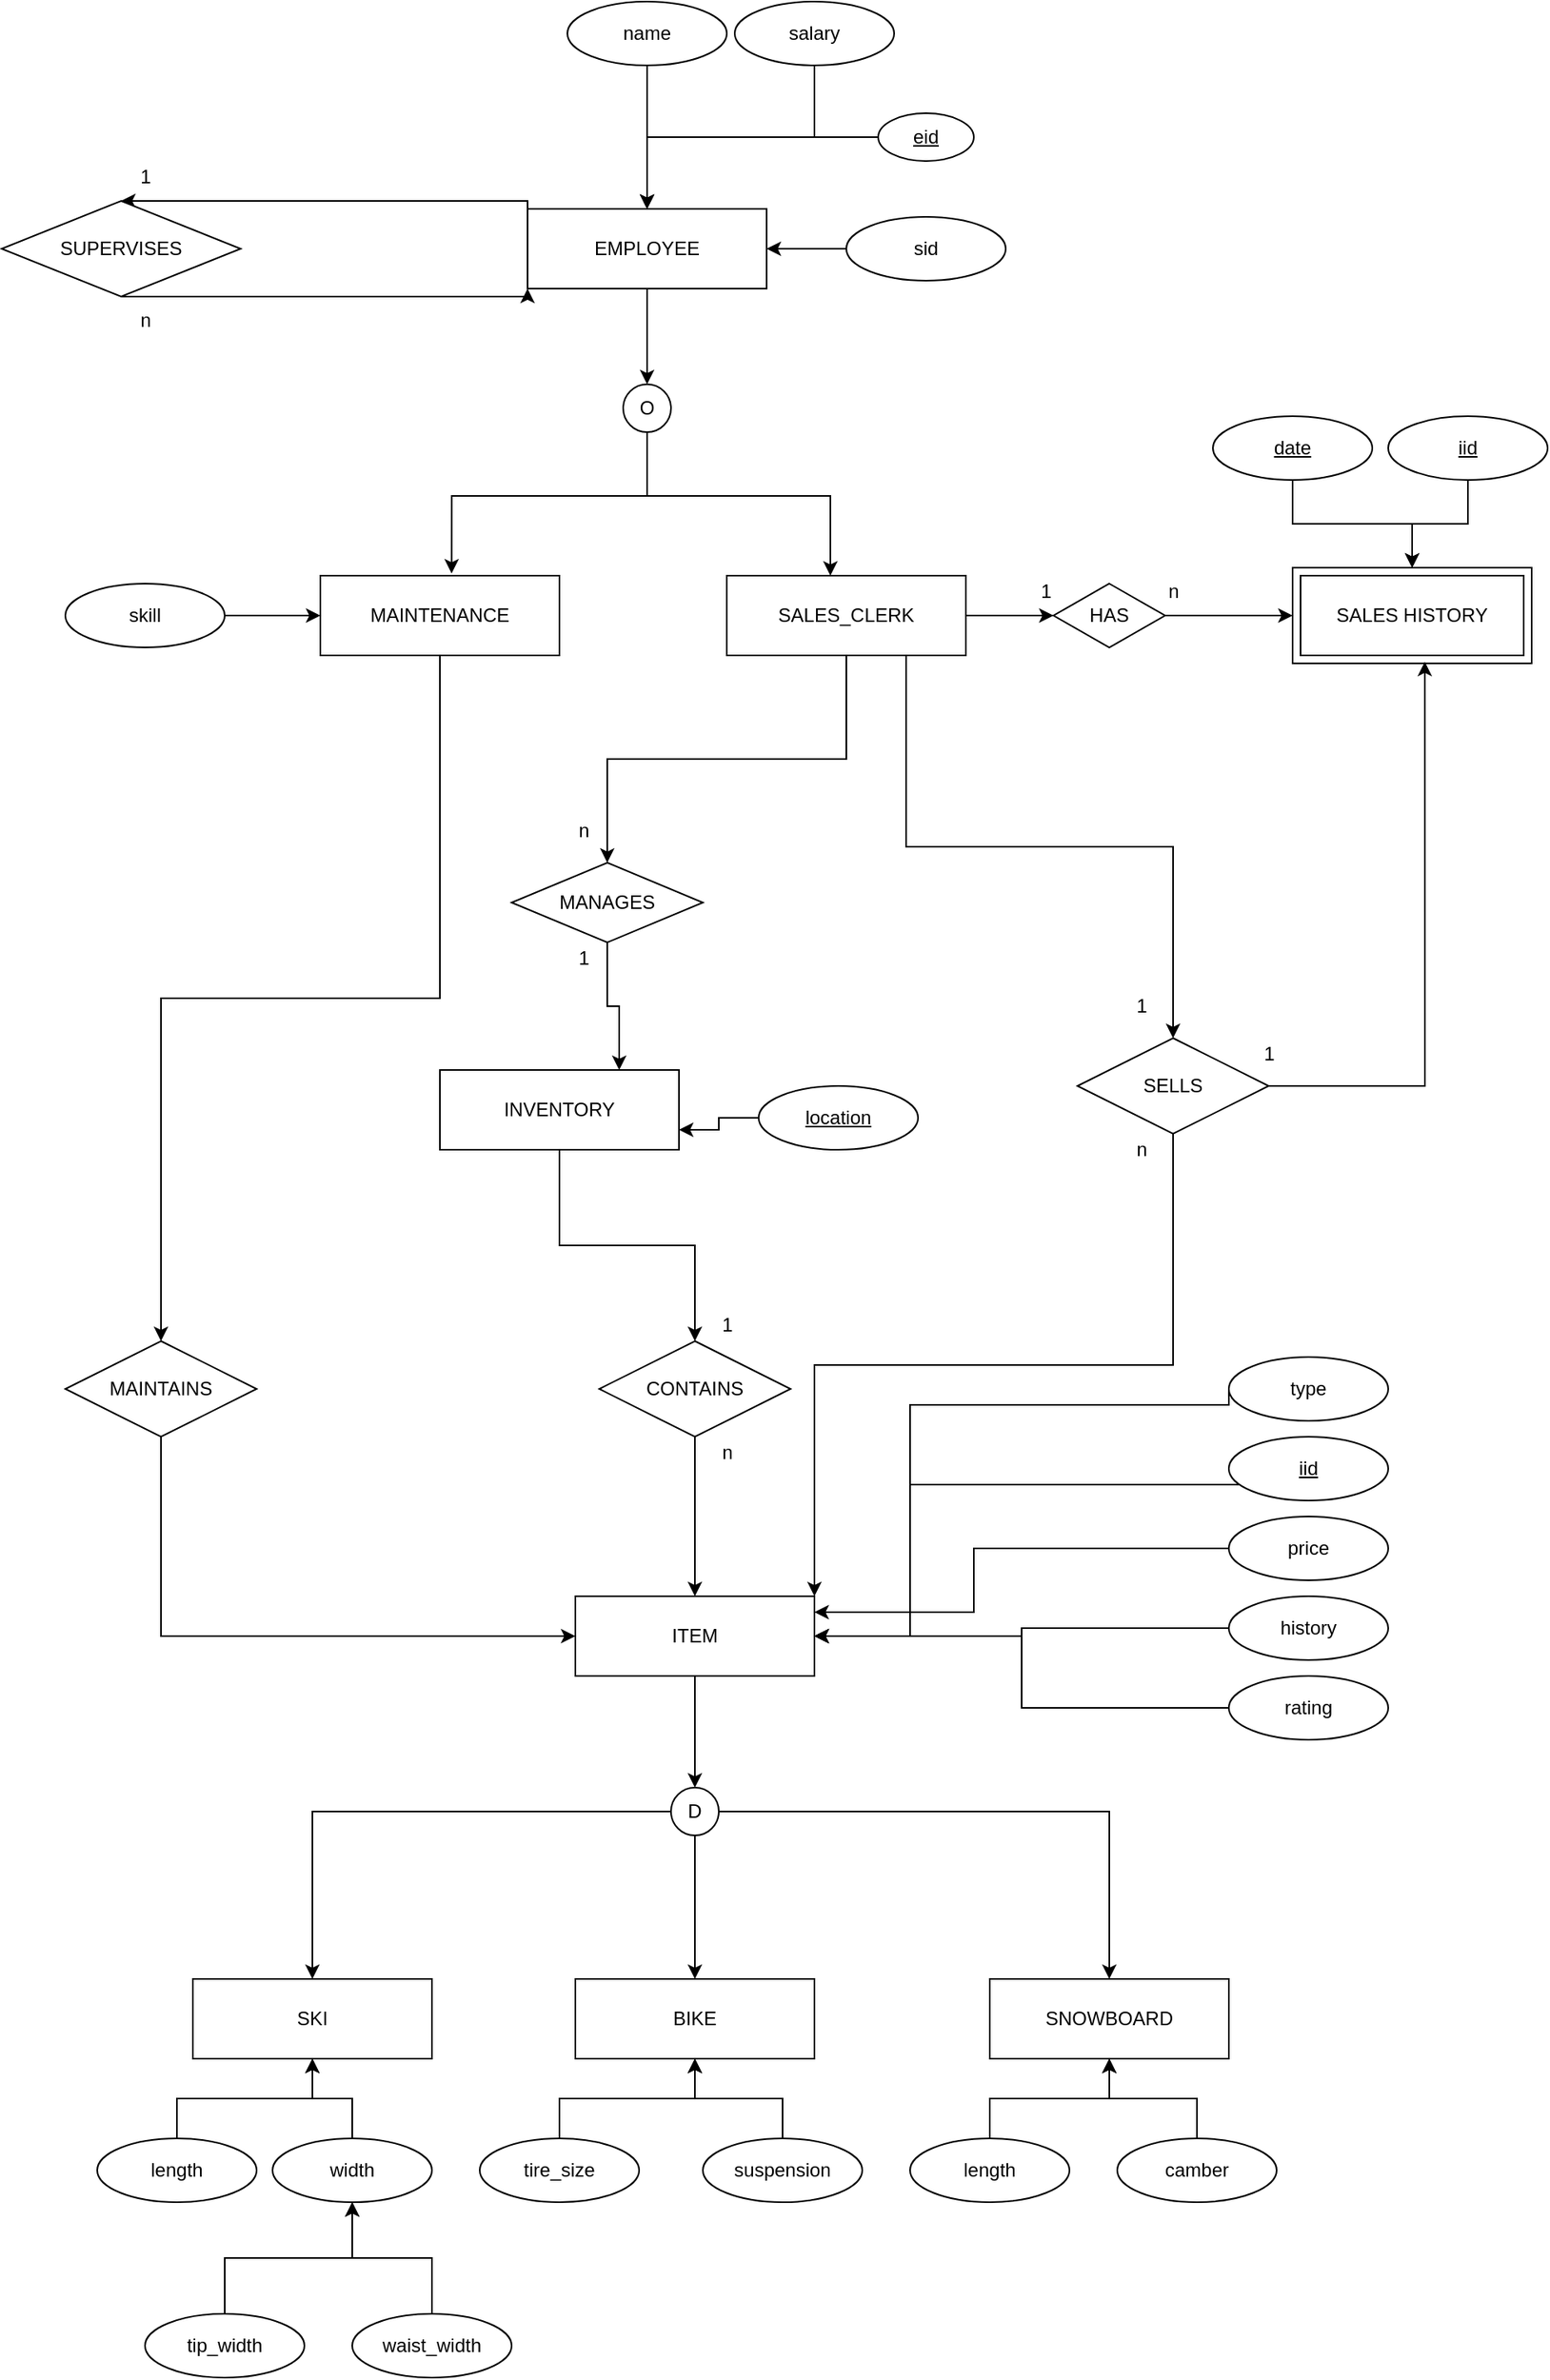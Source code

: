 <mxfile version="21.0.6" type="github">
  <diagram id="R2lEEEUBdFMjLlhIrx00" name="Page-1">
    <mxGraphModel dx="2284" dy="869" grid="1" gridSize="10" guides="1" tooltips="1" connect="1" arrows="1" fold="1" page="1" pageScale="1" pageWidth="850" pageHeight="1100" math="0" shadow="0" extFonts="Permanent Marker^https://fonts.googleapis.com/css?family=Permanent+Marker">
      <root>
        <mxCell id="0" />
        <mxCell id="1" parent="0" />
        <mxCell id="FqAEWOyi9yit1yU_Qe8B-56" style="edgeStyle=orthogonalEdgeStyle;rounded=0;orthogonalLoop=1;jettySize=auto;html=1;exitX=0.5;exitY=1;exitDx=0;exitDy=0;" edge="1" parent="1" source="FqAEWOyi9yit1yU_Qe8B-1" target="FqAEWOyi9yit1yU_Qe8B-50">
          <mxGeometry relative="1" as="geometry" />
        </mxCell>
        <mxCell id="FqAEWOyi9yit1yU_Qe8B-1" value="&lt;div&gt;INVENTORY&lt;/div&gt;" style="whiteSpace=wrap;html=1;align=center;" vertex="1" parent="1">
          <mxGeometry x="-135" y="700" width="150" height="50" as="geometry" />
        </mxCell>
        <mxCell id="FqAEWOyi9yit1yU_Qe8B-5" style="edgeStyle=orthogonalEdgeStyle;rounded=0;orthogonalLoop=1;jettySize=auto;html=1;exitX=0.5;exitY=1;exitDx=0;exitDy=0;" edge="1" parent="1" source="FqAEWOyi9yit1yU_Qe8B-3" target="FqAEWOyi9yit1yU_Qe8B-4">
          <mxGeometry relative="1" as="geometry" />
        </mxCell>
        <mxCell id="FqAEWOyi9yit1yU_Qe8B-69" style="edgeStyle=orthogonalEdgeStyle;rounded=0;orthogonalLoop=1;jettySize=auto;html=1;exitX=0;exitY=0;exitDx=0;exitDy=0;entryX=0.5;entryY=0;entryDx=0;entryDy=0;" edge="1" parent="1" source="FqAEWOyi9yit1yU_Qe8B-3" target="FqAEWOyi9yit1yU_Qe8B-68">
          <mxGeometry relative="1" as="geometry">
            <Array as="points">
              <mxPoint x="-80" y="155" />
            </Array>
          </mxGeometry>
        </mxCell>
        <mxCell id="FqAEWOyi9yit1yU_Qe8B-3" value="EMPLOYEE" style="whiteSpace=wrap;html=1;align=center;" vertex="1" parent="1">
          <mxGeometry x="-80" y="160" width="150" height="50" as="geometry" />
        </mxCell>
        <mxCell id="FqAEWOyi9yit1yU_Qe8B-6" style="edgeStyle=orthogonalEdgeStyle;rounded=0;orthogonalLoop=1;jettySize=auto;html=1;exitX=0.5;exitY=1;exitDx=0;exitDy=0;entryX=0.549;entryY=-0.028;entryDx=0;entryDy=0;entryPerimeter=0;" edge="1" parent="1" source="FqAEWOyi9yit1yU_Qe8B-4" target="FqAEWOyi9yit1yU_Qe8B-7">
          <mxGeometry relative="1" as="geometry">
            <mxPoint x="-120" y="350" as="targetPoint" />
            <Array as="points">
              <mxPoint x="-5" y="340" />
              <mxPoint x="-128" y="340" />
            </Array>
          </mxGeometry>
        </mxCell>
        <mxCell id="FqAEWOyi9yit1yU_Qe8B-4" value="O" style="ellipse;whiteSpace=wrap;html=1;" vertex="1" parent="1">
          <mxGeometry x="-20" y="270" width="30" height="30" as="geometry" />
        </mxCell>
        <mxCell id="FqAEWOyi9yit1yU_Qe8B-60" style="edgeStyle=orthogonalEdgeStyle;rounded=0;orthogonalLoop=1;jettySize=auto;html=1;exitX=0.5;exitY=1;exitDx=0;exitDy=0;entryX=0.5;entryY=0;entryDx=0;entryDy=0;" edge="1" parent="1" source="FqAEWOyi9yit1yU_Qe8B-7" target="FqAEWOyi9yit1yU_Qe8B-58">
          <mxGeometry relative="1" as="geometry" />
        </mxCell>
        <mxCell id="FqAEWOyi9yit1yU_Qe8B-7" value="MAINTENANCE" style="whiteSpace=wrap;html=1;align=center;" vertex="1" parent="1">
          <mxGeometry x="-210" y="390" width="150" height="50" as="geometry" />
        </mxCell>
        <mxCell id="FqAEWOyi9yit1yU_Qe8B-61" style="edgeStyle=orthogonalEdgeStyle;rounded=0;orthogonalLoop=1;jettySize=auto;html=1;exitX=0.5;exitY=1;exitDx=0;exitDy=0;entryX=0.5;entryY=0;entryDx=0;entryDy=0;" edge="1" parent="1" source="FqAEWOyi9yit1yU_Qe8B-8" target="FqAEWOyi9yit1yU_Qe8B-20">
          <mxGeometry relative="1" as="geometry" />
        </mxCell>
        <mxCell id="FqAEWOyi9yit1yU_Qe8B-86" style="edgeStyle=orthogonalEdgeStyle;rounded=0;orthogonalLoop=1;jettySize=auto;html=1;exitX=1;exitY=0.5;exitDx=0;exitDy=0;" edge="1" parent="1" source="FqAEWOyi9yit1yU_Qe8B-8" target="FqAEWOyi9yit1yU_Qe8B-85">
          <mxGeometry relative="1" as="geometry" />
        </mxCell>
        <mxCell id="FqAEWOyi9yit1yU_Qe8B-115" style="edgeStyle=orthogonalEdgeStyle;rounded=0;orthogonalLoop=1;jettySize=auto;html=1;exitX=0.75;exitY=1;exitDx=0;exitDy=0;" edge="1" parent="1" source="FqAEWOyi9yit1yU_Qe8B-8" target="FqAEWOyi9yit1yU_Qe8B-98">
          <mxGeometry relative="1" as="geometry" />
        </mxCell>
        <mxCell id="FqAEWOyi9yit1yU_Qe8B-8" value="SALES_CLERK" style="whiteSpace=wrap;html=1;align=center;" vertex="1" parent="1">
          <mxGeometry x="45" y="390" width="150" height="50" as="geometry" />
        </mxCell>
        <mxCell id="FqAEWOyi9yit1yU_Qe8B-9" style="edgeStyle=orthogonalEdgeStyle;rounded=0;orthogonalLoop=1;jettySize=auto;html=1;exitX=0.5;exitY=1;exitDx=0;exitDy=0;" edge="1" parent="1" source="FqAEWOyi9yit1yU_Qe8B-4" target="FqAEWOyi9yit1yU_Qe8B-8">
          <mxGeometry relative="1" as="geometry">
            <mxPoint x="90" y="390" as="targetPoint" />
            <mxPoint x="23" y="330" as="sourcePoint" />
            <Array as="points">
              <mxPoint x="-5" y="340" />
              <mxPoint x="110" y="340" />
            </Array>
          </mxGeometry>
        </mxCell>
        <mxCell id="FqAEWOyi9yit1yU_Qe8B-11" value="" style="edgeStyle=orthogonalEdgeStyle;rounded=0;orthogonalLoop=1;jettySize=auto;html=1;" edge="1" parent="1" source="FqAEWOyi9yit1yU_Qe8B-10" target="FqAEWOyi9yit1yU_Qe8B-3">
          <mxGeometry relative="1" as="geometry" />
        </mxCell>
        <mxCell id="FqAEWOyi9yit1yU_Qe8B-10" value="&lt;u&gt;eid&lt;/u&gt;" style="ellipse;whiteSpace=wrap;html=1;align=center;" vertex="1" parent="1">
          <mxGeometry x="140" y="100" width="60" height="30" as="geometry" />
        </mxCell>
        <mxCell id="FqAEWOyi9yit1yU_Qe8B-13" value="" style="edgeStyle=orthogonalEdgeStyle;rounded=0;orthogonalLoop=1;jettySize=auto;html=1;" edge="1" parent="1" source="FqAEWOyi9yit1yU_Qe8B-12" target="FqAEWOyi9yit1yU_Qe8B-3">
          <mxGeometry relative="1" as="geometry">
            <Array as="points">
              <mxPoint x="100" y="115" />
              <mxPoint x="-5" y="115" />
            </Array>
          </mxGeometry>
        </mxCell>
        <mxCell id="FqAEWOyi9yit1yU_Qe8B-12" value="salary" style="ellipse;whiteSpace=wrap;html=1;align=center;" vertex="1" parent="1">
          <mxGeometry x="50" y="30" width="100" height="40" as="geometry" />
        </mxCell>
        <mxCell id="FqAEWOyi9yit1yU_Qe8B-19" value="" style="edgeStyle=orthogonalEdgeStyle;rounded=0;orthogonalLoop=1;jettySize=auto;html=1;" edge="1" parent="1" source="FqAEWOyi9yit1yU_Qe8B-14" target="FqAEWOyi9yit1yU_Qe8B-3">
          <mxGeometry relative="1" as="geometry" />
        </mxCell>
        <mxCell id="FqAEWOyi9yit1yU_Qe8B-14" value="name" style="ellipse;whiteSpace=wrap;html=1;align=center;" vertex="1" parent="1">
          <mxGeometry x="-55" y="30" width="100" height="40" as="geometry" />
        </mxCell>
        <mxCell id="FqAEWOyi9yit1yU_Qe8B-62" style="edgeStyle=orthogonalEdgeStyle;rounded=0;orthogonalLoop=1;jettySize=auto;html=1;exitX=0.5;exitY=1;exitDx=0;exitDy=0;entryX=0.75;entryY=0;entryDx=0;entryDy=0;" edge="1" parent="1" source="FqAEWOyi9yit1yU_Qe8B-20" target="FqAEWOyi9yit1yU_Qe8B-1">
          <mxGeometry relative="1" as="geometry" />
        </mxCell>
        <mxCell id="FqAEWOyi9yit1yU_Qe8B-20" value="MANAGES" style="shape=rhombus;perimeter=rhombusPerimeter;whiteSpace=wrap;html=1;align=center;" vertex="1" parent="1">
          <mxGeometry x="-90" y="570" width="120" height="50" as="geometry" />
        </mxCell>
        <mxCell id="FqAEWOyi9yit1yU_Qe8B-39" value="" style="edgeStyle=orthogonalEdgeStyle;rounded=0;orthogonalLoop=1;jettySize=auto;html=1;" edge="1" parent="1" source="FqAEWOyi9yit1yU_Qe8B-25" target="FqAEWOyi9yit1yU_Qe8B-38">
          <mxGeometry relative="1" as="geometry" />
        </mxCell>
        <mxCell id="FqAEWOyi9yit1yU_Qe8B-25" value="ITEM" style="whiteSpace=wrap;html=1;align=center;" vertex="1" parent="1">
          <mxGeometry x="-50" y="1030" width="150" height="50" as="geometry" />
        </mxCell>
        <mxCell id="FqAEWOyi9yit1yU_Qe8B-30" value="" style="edgeStyle=orthogonalEdgeStyle;rounded=0;orthogonalLoop=1;jettySize=auto;html=1;" edge="1" parent="1" source="FqAEWOyi9yit1yU_Qe8B-27" target="FqAEWOyi9yit1yU_Qe8B-25">
          <mxGeometry relative="1" as="geometry">
            <Array as="points">
              <mxPoint x="200" y="1000" />
              <mxPoint x="200" y="1040" />
            </Array>
          </mxGeometry>
        </mxCell>
        <mxCell id="FqAEWOyi9yit1yU_Qe8B-27" value="&lt;div&gt;price&lt;/div&gt;" style="ellipse;whiteSpace=wrap;html=1;align=center;" vertex="1" parent="1">
          <mxGeometry x="360" y="980" width="100" height="40" as="geometry" />
        </mxCell>
        <mxCell id="FqAEWOyi9yit1yU_Qe8B-31" value="" style="edgeStyle=orthogonalEdgeStyle;rounded=0;orthogonalLoop=1;jettySize=auto;html=1;" edge="1" parent="1" source="FqAEWOyi9yit1yU_Qe8B-28" target="FqAEWOyi9yit1yU_Qe8B-25">
          <mxGeometry relative="1" as="geometry" />
        </mxCell>
        <mxCell id="FqAEWOyi9yit1yU_Qe8B-28" value="history" style="ellipse;whiteSpace=wrap;html=1;align=center;" vertex="1" parent="1">
          <mxGeometry x="360" y="1030" width="100" height="40" as="geometry" />
        </mxCell>
        <mxCell id="FqAEWOyi9yit1yU_Qe8B-33" value="" style="edgeStyle=orthogonalEdgeStyle;rounded=0;orthogonalLoop=1;jettySize=auto;html=1;" edge="1" parent="1" source="FqAEWOyi9yit1yU_Qe8B-32" target="FqAEWOyi9yit1yU_Qe8B-25">
          <mxGeometry relative="1" as="geometry">
            <Array as="points">
              <mxPoint x="160" y="960" />
              <mxPoint x="160" y="1055" />
            </Array>
          </mxGeometry>
        </mxCell>
        <mxCell id="FqAEWOyi9yit1yU_Qe8B-32" value="&lt;u&gt;iid&lt;/u&gt;" style="ellipse;whiteSpace=wrap;html=1;align=center;" vertex="1" parent="1">
          <mxGeometry x="360" y="930" width="100" height="40" as="geometry" />
        </mxCell>
        <mxCell id="FqAEWOyi9yit1yU_Qe8B-37" value="" style="edgeStyle=orthogonalEdgeStyle;rounded=0;orthogonalLoop=1;jettySize=auto;html=1;" edge="1" parent="1" source="FqAEWOyi9yit1yU_Qe8B-34" target="FqAEWOyi9yit1yU_Qe8B-25">
          <mxGeometry relative="1" as="geometry" />
        </mxCell>
        <mxCell id="FqAEWOyi9yit1yU_Qe8B-34" value="rating" style="ellipse;whiteSpace=wrap;html=1;align=center;" vertex="1" parent="1">
          <mxGeometry x="360" y="1080" width="100" height="40" as="geometry" />
        </mxCell>
        <mxCell id="FqAEWOyi9yit1yU_Qe8B-47" value="" style="edgeStyle=orthogonalEdgeStyle;rounded=0;orthogonalLoop=1;jettySize=auto;html=1;" edge="1" parent="1" source="FqAEWOyi9yit1yU_Qe8B-38" target="FqAEWOyi9yit1yU_Qe8B-43">
          <mxGeometry relative="1" as="geometry" />
        </mxCell>
        <mxCell id="FqAEWOyi9yit1yU_Qe8B-48" value="" style="edgeStyle=orthogonalEdgeStyle;rounded=0;orthogonalLoop=1;jettySize=auto;html=1;" edge="1" parent="1" source="FqAEWOyi9yit1yU_Qe8B-38" target="FqAEWOyi9yit1yU_Qe8B-42">
          <mxGeometry relative="1" as="geometry" />
        </mxCell>
        <mxCell id="FqAEWOyi9yit1yU_Qe8B-49" value="" style="edgeStyle=orthogonalEdgeStyle;rounded=0;orthogonalLoop=1;jettySize=auto;html=1;" edge="1" parent="1" source="FqAEWOyi9yit1yU_Qe8B-38" target="FqAEWOyi9yit1yU_Qe8B-45">
          <mxGeometry relative="1" as="geometry" />
        </mxCell>
        <mxCell id="FqAEWOyi9yit1yU_Qe8B-38" value="D" style="ellipse;whiteSpace=wrap;html=1;" vertex="1" parent="1">
          <mxGeometry x="10" y="1150" width="30" height="30" as="geometry" />
        </mxCell>
        <mxCell id="FqAEWOyi9yit1yU_Qe8B-42" value="SKI" style="whiteSpace=wrap;html=1;align=center;" vertex="1" parent="1">
          <mxGeometry x="-290" y="1270" width="150" height="50" as="geometry" />
        </mxCell>
        <mxCell id="FqAEWOyi9yit1yU_Qe8B-43" value="BIKE" style="whiteSpace=wrap;html=1;align=center;" vertex="1" parent="1">
          <mxGeometry x="-50" y="1270" width="150" height="50" as="geometry" />
        </mxCell>
        <mxCell id="FqAEWOyi9yit1yU_Qe8B-45" value="SNOWBOARD" style="whiteSpace=wrap;html=1;align=center;" vertex="1" parent="1">
          <mxGeometry x="210" y="1270" width="150" height="50" as="geometry" />
        </mxCell>
        <mxCell id="FqAEWOyi9yit1yU_Qe8B-53" value="" style="edgeStyle=orthogonalEdgeStyle;rounded=0;orthogonalLoop=1;jettySize=auto;html=1;" edge="1" parent="1" source="FqAEWOyi9yit1yU_Qe8B-50" target="FqAEWOyi9yit1yU_Qe8B-25">
          <mxGeometry relative="1" as="geometry" />
        </mxCell>
        <mxCell id="FqAEWOyi9yit1yU_Qe8B-50" value="CONTAINS" style="shape=rhombus;perimeter=rhombusPerimeter;whiteSpace=wrap;html=1;align=center;" vertex="1" parent="1">
          <mxGeometry x="-35" y="870" width="120" height="60" as="geometry" />
        </mxCell>
        <mxCell id="FqAEWOyi9yit1yU_Qe8B-59" style="edgeStyle=orthogonalEdgeStyle;rounded=0;orthogonalLoop=1;jettySize=auto;html=1;exitX=0.5;exitY=1;exitDx=0;exitDy=0;entryX=0;entryY=0.5;entryDx=0;entryDy=0;" edge="1" parent="1" source="FqAEWOyi9yit1yU_Qe8B-58" target="FqAEWOyi9yit1yU_Qe8B-25">
          <mxGeometry relative="1" as="geometry" />
        </mxCell>
        <mxCell id="FqAEWOyi9yit1yU_Qe8B-58" value="MAINTAINS" style="shape=rhombus;perimeter=rhombusPerimeter;whiteSpace=wrap;html=1;align=center;" vertex="1" parent="1">
          <mxGeometry x="-370" y="870" width="120" height="60" as="geometry" />
        </mxCell>
        <mxCell id="FqAEWOyi9yit1yU_Qe8B-64" style="edgeStyle=orthogonalEdgeStyle;rounded=0;orthogonalLoop=1;jettySize=auto;html=1;exitX=0;exitY=0.5;exitDx=0;exitDy=0;entryX=1;entryY=0.75;entryDx=0;entryDy=0;" edge="1" parent="1" source="FqAEWOyi9yit1yU_Qe8B-63" target="FqAEWOyi9yit1yU_Qe8B-1">
          <mxGeometry relative="1" as="geometry" />
        </mxCell>
        <mxCell id="FqAEWOyi9yit1yU_Qe8B-63" value="&lt;u&gt;location&lt;/u&gt;" style="ellipse;whiteSpace=wrap;html=1;align=center;" vertex="1" parent="1">
          <mxGeometry x="65" y="710" width="100" height="40" as="geometry" />
        </mxCell>
        <mxCell id="FqAEWOyi9yit1yU_Qe8B-65" value="1" style="text;html=1;align=center;verticalAlign=middle;resizable=0;points=[];autosize=1;strokeColor=none;fillColor=none;" vertex="1" parent="1">
          <mxGeometry x="30" y="840" width="30" height="40" as="geometry" />
        </mxCell>
        <mxCell id="FqAEWOyi9yit1yU_Qe8B-67" value="n" style="text;html=1;align=center;verticalAlign=middle;resizable=0;points=[];autosize=1;strokeColor=none;fillColor=none;" vertex="1" parent="1">
          <mxGeometry x="30" y="920" width="30" height="40" as="geometry" />
        </mxCell>
        <mxCell id="FqAEWOyi9yit1yU_Qe8B-70" style="edgeStyle=orthogonalEdgeStyle;rounded=0;orthogonalLoop=1;jettySize=auto;html=1;exitX=0.5;exitY=1;exitDx=0;exitDy=0;entryX=0;entryY=1;entryDx=0;entryDy=0;" edge="1" parent="1" source="FqAEWOyi9yit1yU_Qe8B-68" target="FqAEWOyi9yit1yU_Qe8B-3">
          <mxGeometry relative="1" as="geometry">
            <Array as="points">
              <mxPoint x="-80" y="215" />
            </Array>
          </mxGeometry>
        </mxCell>
        <mxCell id="FqAEWOyi9yit1yU_Qe8B-68" value="SUPERVISES" style="shape=rhombus;perimeter=rhombusPerimeter;whiteSpace=wrap;html=1;align=center;" vertex="1" parent="1">
          <mxGeometry x="-410" y="155" width="150" height="60" as="geometry" />
        </mxCell>
        <mxCell id="FqAEWOyi9yit1yU_Qe8B-74" value="1" style="text;html=1;align=center;verticalAlign=middle;resizable=0;points=[];autosize=1;strokeColor=none;fillColor=none;" vertex="1" parent="1">
          <mxGeometry x="-335" y="120" width="30" height="40" as="geometry" />
        </mxCell>
        <mxCell id="FqAEWOyi9yit1yU_Qe8B-75" value="n" style="text;html=1;align=center;verticalAlign=middle;resizable=0;points=[];autosize=1;strokeColor=none;fillColor=none;" vertex="1" parent="1">
          <mxGeometry x="-335" y="210" width="30" height="40" as="geometry" />
        </mxCell>
        <mxCell id="FqAEWOyi9yit1yU_Qe8B-78" value="" style="edgeStyle=orthogonalEdgeStyle;rounded=0;orthogonalLoop=1;jettySize=auto;html=1;" edge="1" parent="1" source="FqAEWOyi9yit1yU_Qe8B-77" target="FqAEWOyi9yit1yU_Qe8B-3">
          <mxGeometry relative="1" as="geometry">
            <Array as="points">
              <mxPoint x="110" y="185" />
              <mxPoint x="110" y="185" />
            </Array>
          </mxGeometry>
        </mxCell>
        <mxCell id="FqAEWOyi9yit1yU_Qe8B-77" value="&lt;div&gt;sid&lt;/div&gt;" style="ellipse;whiteSpace=wrap;html=1;align=center;" vertex="1" parent="1">
          <mxGeometry x="120" y="165" width="100" height="40" as="geometry" />
        </mxCell>
        <mxCell id="FqAEWOyi9yit1yU_Qe8B-80" style="edgeStyle=orthogonalEdgeStyle;rounded=0;orthogonalLoop=1;jettySize=auto;html=1;exitX=1;exitY=0.5;exitDx=0;exitDy=0;" edge="1" parent="1" source="FqAEWOyi9yit1yU_Qe8B-79" target="FqAEWOyi9yit1yU_Qe8B-7">
          <mxGeometry relative="1" as="geometry" />
        </mxCell>
        <mxCell id="FqAEWOyi9yit1yU_Qe8B-79" value="skill" style="ellipse;whiteSpace=wrap;html=1;align=center;" vertex="1" parent="1">
          <mxGeometry x="-370" y="395" width="100" height="40" as="geometry" />
        </mxCell>
        <mxCell id="FqAEWOyi9yit1yU_Qe8B-83" value="SALES HISTORY" style="shape=ext;margin=3;double=1;whiteSpace=wrap;html=1;align=center;" vertex="1" parent="1">
          <mxGeometry x="400" y="385" width="150" height="60" as="geometry" />
        </mxCell>
        <mxCell id="FqAEWOyi9yit1yU_Qe8B-87" style="edgeStyle=orthogonalEdgeStyle;rounded=0;orthogonalLoop=1;jettySize=auto;html=1;exitX=1;exitY=0.5;exitDx=0;exitDy=0;entryX=0;entryY=0.5;entryDx=0;entryDy=0;" edge="1" parent="1" source="FqAEWOyi9yit1yU_Qe8B-85" target="FqAEWOyi9yit1yU_Qe8B-83">
          <mxGeometry relative="1" as="geometry" />
        </mxCell>
        <mxCell id="FqAEWOyi9yit1yU_Qe8B-85" value="HAS" style="shape=rhombus;perimeter=rhombusPerimeter;whiteSpace=wrap;html=1;align=center;" vertex="1" parent="1">
          <mxGeometry x="250" y="395" width="70" height="40" as="geometry" />
        </mxCell>
        <mxCell id="FqAEWOyi9yit1yU_Qe8B-88" value="1" style="text;html=1;align=center;verticalAlign=middle;resizable=0;points=[];autosize=1;strokeColor=none;fillColor=none;" vertex="1" parent="1">
          <mxGeometry x="230" y="380" width="30" height="40" as="geometry" />
        </mxCell>
        <mxCell id="FqAEWOyi9yit1yU_Qe8B-89" value="n" style="text;html=1;align=center;verticalAlign=middle;resizable=0;points=[];autosize=1;strokeColor=none;fillColor=none;" vertex="1" parent="1">
          <mxGeometry x="310" y="380" width="30" height="40" as="geometry" />
        </mxCell>
        <mxCell id="FqAEWOyi9yit1yU_Qe8B-91" value="" style="edgeStyle=orthogonalEdgeStyle;rounded=0;orthogonalLoop=1;jettySize=auto;html=1;" edge="1" parent="1" source="FqAEWOyi9yit1yU_Qe8B-90" target="FqAEWOyi9yit1yU_Qe8B-83">
          <mxGeometry relative="1" as="geometry" />
        </mxCell>
        <mxCell id="FqAEWOyi9yit1yU_Qe8B-90" value="&lt;u&gt;date&lt;/u&gt;" style="ellipse;whiteSpace=wrap;html=1;align=center;" vertex="1" parent="1">
          <mxGeometry x="350" y="290" width="100" height="40" as="geometry" />
        </mxCell>
        <mxCell id="FqAEWOyi9yit1yU_Qe8B-97" value="" style="edgeStyle=orthogonalEdgeStyle;rounded=0;orthogonalLoop=1;jettySize=auto;html=1;" edge="1" parent="1" source="FqAEWOyi9yit1yU_Qe8B-92" target="FqAEWOyi9yit1yU_Qe8B-83">
          <mxGeometry relative="1" as="geometry" />
        </mxCell>
        <mxCell id="FqAEWOyi9yit1yU_Qe8B-92" value="&lt;u&gt;iid&lt;/u&gt;" style="ellipse;whiteSpace=wrap;html=1;align=center;" vertex="1" parent="1">
          <mxGeometry x="460" y="290" width="100" height="40" as="geometry" />
        </mxCell>
        <mxCell id="FqAEWOyi9yit1yU_Qe8B-94" value="" style="edgeStyle=orthogonalEdgeStyle;rounded=0;orthogonalLoop=1;jettySize=auto;html=1;" edge="1" parent="1" source="FqAEWOyi9yit1yU_Qe8B-93" target="FqAEWOyi9yit1yU_Qe8B-43">
          <mxGeometry relative="1" as="geometry" />
        </mxCell>
        <mxCell id="FqAEWOyi9yit1yU_Qe8B-93" value="tire_size" style="ellipse;whiteSpace=wrap;html=1;align=center;" vertex="1" parent="1">
          <mxGeometry x="-110" y="1370" width="100" height="40" as="geometry" />
        </mxCell>
        <mxCell id="FqAEWOyi9yit1yU_Qe8B-96" value="" style="edgeStyle=orthogonalEdgeStyle;rounded=0;orthogonalLoop=1;jettySize=auto;html=1;" edge="1" parent="1" source="FqAEWOyi9yit1yU_Qe8B-95" target="FqAEWOyi9yit1yU_Qe8B-43">
          <mxGeometry relative="1" as="geometry" />
        </mxCell>
        <mxCell id="FqAEWOyi9yit1yU_Qe8B-95" value="&lt;div&gt;suspension&lt;/div&gt;" style="ellipse;whiteSpace=wrap;html=1;align=center;" vertex="1" parent="1">
          <mxGeometry x="30" y="1370" width="100" height="40" as="geometry" />
        </mxCell>
        <mxCell id="FqAEWOyi9yit1yU_Qe8B-114" style="edgeStyle=orthogonalEdgeStyle;rounded=0;orthogonalLoop=1;jettySize=auto;html=1;exitX=0.5;exitY=1;exitDx=0;exitDy=0;entryX=1;entryY=0;entryDx=0;entryDy=0;" edge="1" parent="1" source="FqAEWOyi9yit1yU_Qe8B-98" target="FqAEWOyi9yit1yU_Qe8B-25">
          <mxGeometry relative="1" as="geometry" />
        </mxCell>
        <mxCell id="FqAEWOyi9yit1yU_Qe8B-118" style="edgeStyle=orthogonalEdgeStyle;rounded=0;orthogonalLoop=1;jettySize=auto;html=1;exitX=1;exitY=0.5;exitDx=0;exitDy=0;entryX=0.553;entryY=0.983;entryDx=0;entryDy=0;entryPerimeter=0;" edge="1" parent="1" source="FqAEWOyi9yit1yU_Qe8B-98" target="FqAEWOyi9yit1yU_Qe8B-83">
          <mxGeometry relative="1" as="geometry" />
        </mxCell>
        <mxCell id="FqAEWOyi9yit1yU_Qe8B-98" value="SELLS" style="shape=rhombus;perimeter=rhombusPerimeter;whiteSpace=wrap;html=1;align=center;" vertex="1" parent="1">
          <mxGeometry x="265" y="680" width="120" height="60" as="geometry" />
        </mxCell>
        <mxCell id="FqAEWOyi9yit1yU_Qe8B-100" style="edgeStyle=orthogonalEdgeStyle;rounded=0;orthogonalLoop=1;jettySize=auto;html=1;exitX=0;exitY=0.5;exitDx=0;exitDy=0;entryX=1;entryY=0.5;entryDx=0;entryDy=0;" edge="1" parent="1" source="FqAEWOyi9yit1yU_Qe8B-99" target="FqAEWOyi9yit1yU_Qe8B-25">
          <mxGeometry relative="1" as="geometry">
            <Array as="points">
              <mxPoint x="160" y="910" />
              <mxPoint x="160" y="1055" />
            </Array>
          </mxGeometry>
        </mxCell>
        <mxCell id="FqAEWOyi9yit1yU_Qe8B-99" value="type" style="ellipse;whiteSpace=wrap;html=1;align=center;" vertex="1" parent="1">
          <mxGeometry x="360" y="880" width="100" height="40" as="geometry" />
        </mxCell>
        <mxCell id="FqAEWOyi9yit1yU_Qe8B-102" value="" style="edgeStyle=orthogonalEdgeStyle;rounded=0;orthogonalLoop=1;jettySize=auto;html=1;" edge="1" parent="1" source="FqAEWOyi9yit1yU_Qe8B-101" target="FqAEWOyi9yit1yU_Qe8B-45">
          <mxGeometry relative="1" as="geometry" />
        </mxCell>
        <mxCell id="FqAEWOyi9yit1yU_Qe8B-101" value="length" style="ellipse;whiteSpace=wrap;html=1;align=center;" vertex="1" parent="1">
          <mxGeometry x="160" y="1370" width="100" height="40" as="geometry" />
        </mxCell>
        <mxCell id="FqAEWOyi9yit1yU_Qe8B-104" value="" style="edgeStyle=orthogonalEdgeStyle;rounded=0;orthogonalLoop=1;jettySize=auto;html=1;" edge="1" parent="1" source="FqAEWOyi9yit1yU_Qe8B-103" target="FqAEWOyi9yit1yU_Qe8B-45">
          <mxGeometry relative="1" as="geometry" />
        </mxCell>
        <mxCell id="FqAEWOyi9yit1yU_Qe8B-103" value="camber" style="ellipse;whiteSpace=wrap;html=1;align=center;" vertex="1" parent="1">
          <mxGeometry x="290" y="1370" width="100" height="40" as="geometry" />
        </mxCell>
        <mxCell id="FqAEWOyi9yit1yU_Qe8B-107" value="" style="edgeStyle=orthogonalEdgeStyle;rounded=0;orthogonalLoop=1;jettySize=auto;html=1;" edge="1" parent="1" source="FqAEWOyi9yit1yU_Qe8B-106" target="FqAEWOyi9yit1yU_Qe8B-42">
          <mxGeometry relative="1" as="geometry" />
        </mxCell>
        <mxCell id="FqAEWOyi9yit1yU_Qe8B-106" value="length" style="ellipse;whiteSpace=wrap;html=1;align=center;" vertex="1" parent="1">
          <mxGeometry x="-350" y="1370" width="100" height="40" as="geometry" />
        </mxCell>
        <mxCell id="FqAEWOyi9yit1yU_Qe8B-109" value="" style="edgeStyle=orthogonalEdgeStyle;rounded=0;orthogonalLoop=1;jettySize=auto;html=1;" edge="1" parent="1" source="FqAEWOyi9yit1yU_Qe8B-108" target="FqAEWOyi9yit1yU_Qe8B-42">
          <mxGeometry relative="1" as="geometry" />
        </mxCell>
        <mxCell id="FqAEWOyi9yit1yU_Qe8B-108" value="width" style="ellipse;whiteSpace=wrap;html=1;align=center;" vertex="1" parent="1">
          <mxGeometry x="-240" y="1370" width="100" height="40" as="geometry" />
        </mxCell>
        <mxCell id="FqAEWOyi9yit1yU_Qe8B-112" value="" style="edgeStyle=orthogonalEdgeStyle;rounded=0;orthogonalLoop=1;jettySize=auto;html=1;" edge="1" parent="1" source="FqAEWOyi9yit1yU_Qe8B-110" target="FqAEWOyi9yit1yU_Qe8B-108">
          <mxGeometry relative="1" as="geometry" />
        </mxCell>
        <mxCell id="FqAEWOyi9yit1yU_Qe8B-110" value="tip_width" style="ellipse;whiteSpace=wrap;html=1;align=center;" vertex="1" parent="1">
          <mxGeometry x="-320" y="1480" width="100" height="40" as="geometry" />
        </mxCell>
        <mxCell id="FqAEWOyi9yit1yU_Qe8B-113" value="" style="edgeStyle=orthogonalEdgeStyle;rounded=0;orthogonalLoop=1;jettySize=auto;html=1;" edge="1" parent="1" source="FqAEWOyi9yit1yU_Qe8B-111" target="FqAEWOyi9yit1yU_Qe8B-108">
          <mxGeometry relative="1" as="geometry" />
        </mxCell>
        <mxCell id="FqAEWOyi9yit1yU_Qe8B-111" value="waist_width" style="ellipse;whiteSpace=wrap;html=1;align=center;" vertex="1" parent="1">
          <mxGeometry x="-190" y="1480" width="100" height="40" as="geometry" />
        </mxCell>
        <mxCell id="FqAEWOyi9yit1yU_Qe8B-116" value="1" style="text;html=1;align=center;verticalAlign=middle;resizable=0;points=[];autosize=1;strokeColor=none;fillColor=none;" vertex="1" parent="1">
          <mxGeometry x="290" y="640" width="30" height="40" as="geometry" />
        </mxCell>
        <mxCell id="FqAEWOyi9yit1yU_Qe8B-117" value="n" style="text;html=1;align=center;verticalAlign=middle;resizable=0;points=[];autosize=1;strokeColor=none;fillColor=none;" vertex="1" parent="1">
          <mxGeometry x="290" y="730" width="30" height="40" as="geometry" />
        </mxCell>
        <mxCell id="FqAEWOyi9yit1yU_Qe8B-119" value="1" style="text;html=1;align=center;verticalAlign=middle;resizable=0;points=[];autosize=1;strokeColor=none;fillColor=none;" vertex="1" parent="1">
          <mxGeometry x="370" y="670" width="30" height="40" as="geometry" />
        </mxCell>
        <mxCell id="FqAEWOyi9yit1yU_Qe8B-120" value="n" style="text;html=1;align=center;verticalAlign=middle;resizable=0;points=[];autosize=1;strokeColor=none;fillColor=none;" vertex="1" parent="1">
          <mxGeometry x="-60" y="530" width="30" height="40" as="geometry" />
        </mxCell>
        <mxCell id="FqAEWOyi9yit1yU_Qe8B-121" value="1" style="text;html=1;align=center;verticalAlign=middle;resizable=0;points=[];autosize=1;strokeColor=none;fillColor=none;" vertex="1" parent="1">
          <mxGeometry x="-60" y="610" width="30" height="40" as="geometry" />
        </mxCell>
      </root>
    </mxGraphModel>
  </diagram>
</mxfile>
